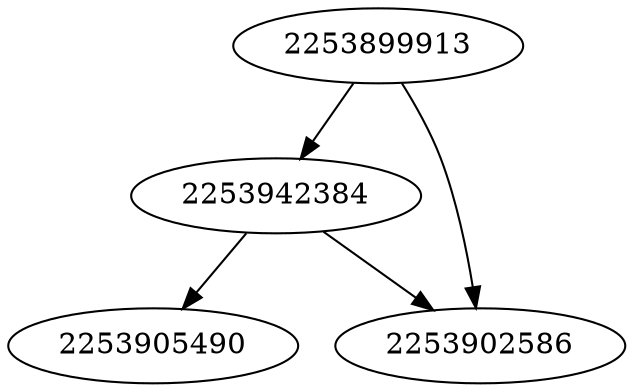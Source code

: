 strict digraph  {
2253942384;
2253899913;
2253905490;
2253902586;
2253942384 -> 2253905490;
2253942384 -> 2253902586;
2253899913 -> 2253902586;
2253899913 -> 2253942384;
}
